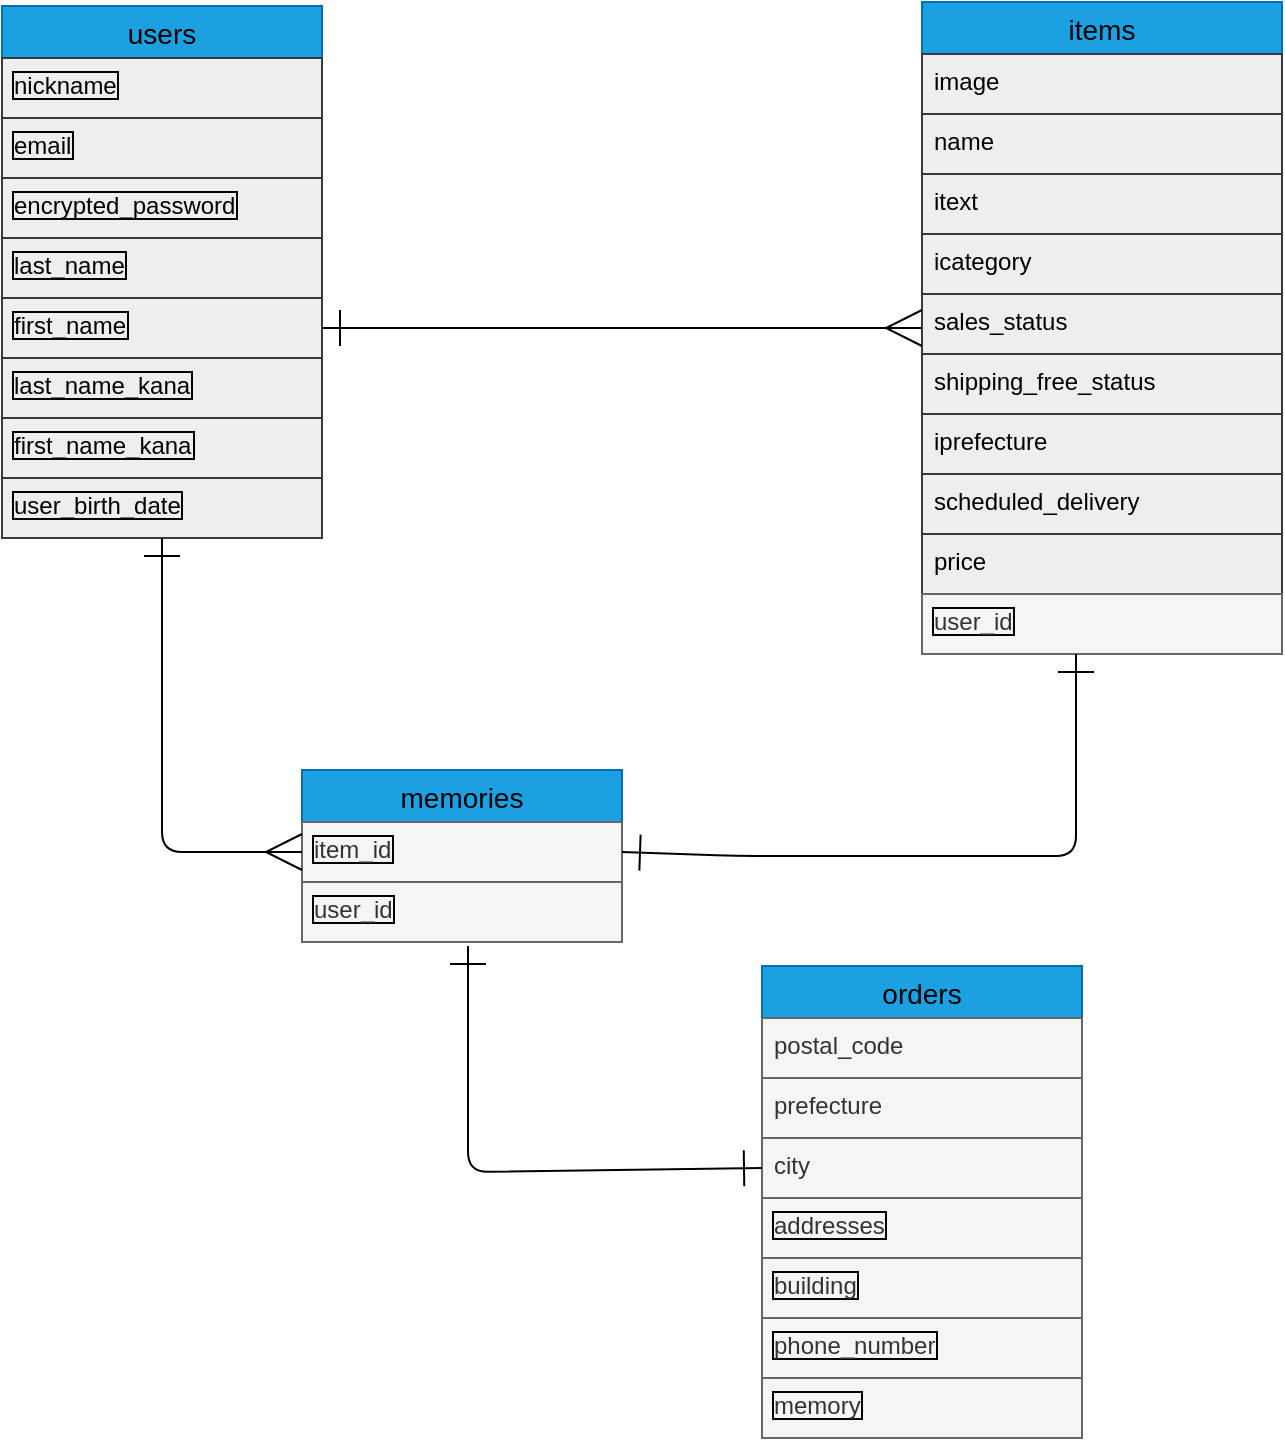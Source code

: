 <mxfile>
    <diagram id="N0OGKD8bg48eGIG4hcQn" name="ページ1">
        <mxGraphModel dx="918" dy="477" grid="1" gridSize="10" guides="1" tooltips="1" connect="1" arrows="1" fold="1" page="1" pageScale="1" pageWidth="827" pageHeight="1169" math="0" shadow="0">
            <root>
                <mxCell id="0"/>
                <mxCell id="1" parent="0"/>
                <mxCell id="15" value="users" style="swimlane;fontStyle=0;childLayout=stackLayout;horizontal=1;startSize=26;horizontalStack=0;resizeParent=1;resizeParentMax=0;resizeLast=0;collapsible=1;marginBottom=0;align=center;fontSize=14;fillColor=#1ba1e2;fontColor=#000000;strokeColor=#006EAF;" parent="1" vertex="1">
                    <mxGeometry x="80" y="160" width="160" height="266" as="geometry"/>
                </mxCell>
                <mxCell id="16" value="nickname" style="text;spacingLeft=4;spacingRight=4;overflow=hidden;rotatable=0;points=[[0,0.5],[1,0.5]];portConstraint=eastwest;fontSize=12;fillColor=#eeeeee;strokeColor=#36393d;fontColor=#000000;labelBorderColor=default;" parent="15" vertex="1">
                    <mxGeometry y="26" width="160" height="30" as="geometry"/>
                </mxCell>
                <mxCell id="17" value="email" style="text;spacingLeft=4;spacingRight=4;overflow=hidden;rotatable=0;points=[[0,0.5],[1,0.5]];portConstraint=eastwest;fontSize=12;fillColor=#eeeeee;strokeColor=#36393d;fontColor=#000000;labelBorderColor=default;" parent="15" vertex="1">
                    <mxGeometry y="56" width="160" height="30" as="geometry"/>
                </mxCell>
                <mxCell id="18" value="encrypted_password" style="text;spacingLeft=4;spacingRight=4;overflow=hidden;rotatable=0;points=[[0,0.5],[1,0.5]];portConstraint=eastwest;fontSize=12;fillColor=#eeeeee;strokeColor=#36393d;fontColor=#000000;labelBorderColor=default;" parent="15" vertex="1">
                    <mxGeometry y="86" width="160" height="30" as="geometry"/>
                </mxCell>
                <mxCell id="43" value="last_name" style="text;spacingLeft=4;spacingRight=4;overflow=hidden;rotatable=0;points=[[0,0.5],[1,0.5]];portConstraint=eastwest;fontSize=12;fillColor=#eeeeee;strokeColor=#36393d;fontColor=#000000;labelBorderColor=default;" vertex="1" parent="15">
                    <mxGeometry y="116" width="160" height="30" as="geometry"/>
                </mxCell>
                <mxCell id="44" value="first_name" style="text;spacingLeft=4;spacingRight=4;overflow=hidden;rotatable=0;points=[[0,0.5],[1,0.5]];portConstraint=eastwest;fontSize=12;fillColor=#eeeeee;strokeColor=#36393d;fontColor=#000000;labelBorderColor=default;" vertex="1" parent="15">
                    <mxGeometry y="146" width="160" height="30" as="geometry"/>
                </mxCell>
                <mxCell id="45" value="last_name_kana" style="text;spacingLeft=4;spacingRight=4;overflow=hidden;rotatable=0;points=[[0,0.5],[1,0.5]];portConstraint=eastwest;fontSize=12;fillColor=#eeeeee;strokeColor=#36393d;fontColor=#000000;labelBorderColor=default;" vertex="1" parent="15">
                    <mxGeometry y="176" width="160" height="30" as="geometry"/>
                </mxCell>
                <mxCell id="46" value="first_name_kana" style="text;spacingLeft=4;spacingRight=4;overflow=hidden;rotatable=0;points=[[0,0.5],[1,0.5]];portConstraint=eastwest;fontSize=12;fillColor=#eeeeee;strokeColor=#36393d;fontColor=#000000;labelBorderColor=default;" vertex="1" parent="15">
                    <mxGeometry y="206" width="160" height="30" as="geometry"/>
                </mxCell>
                <mxCell id="48" value="user_birth_date" style="text;spacingLeft=4;spacingRight=4;overflow=hidden;rotatable=0;points=[[0,0.5],[1,0.5]];portConstraint=eastwest;fontSize=12;fillColor=#eeeeee;strokeColor=#36393d;fontColor=#000000;labelBorderColor=default;" vertex="1" parent="15">
                    <mxGeometry y="236" width="160" height="30" as="geometry"/>
                </mxCell>
                <mxCell id="21" value="items" style="swimlane;fontStyle=0;childLayout=stackLayout;horizontal=1;startSize=26;horizontalStack=0;resizeParent=1;resizeParentMax=0;resizeLast=0;collapsible=1;marginBottom=0;align=center;fontSize=14;fillColor=#1ba1e2;fontColor=#000000;strokeColor=#006EAF;" parent="1" vertex="1">
                    <mxGeometry x="540" y="158" width="180" height="326" as="geometry">
                        <mxRectangle x="380" y="160" width="90" height="26" as="alternateBounds"/>
                    </mxGeometry>
                </mxCell>
                <mxCell id="22" value="image" style="text;strokeColor=#36393d;fillColor=#eeeeee;spacingLeft=4;spacingRight=4;overflow=hidden;rotatable=0;points=[[0,0.5],[1,0.5]];portConstraint=eastwest;fontSize=12;fontColor=#000000;" parent="21" vertex="1">
                    <mxGeometry y="26" width="180" height="30" as="geometry"/>
                </mxCell>
                <mxCell id="23" value="name" style="text;strokeColor=#36393d;fillColor=#eeeeee;spacingLeft=4;spacingRight=4;overflow=hidden;rotatable=0;points=[[0,0.5],[1,0.5]];portConstraint=eastwest;fontSize=12;fontColor=#000000;" parent="21" vertex="1">
                    <mxGeometry y="56" width="180" height="30" as="geometry"/>
                </mxCell>
                <mxCell id="24" value="itext" style="text;strokeColor=#36393d;fillColor=#eeeeee;spacingLeft=4;spacingRight=4;overflow=hidden;rotatable=0;points=[[0,0.5],[1,0.5]];portConstraint=eastwest;fontSize=12;fontColor=#000000;" parent="21" vertex="1">
                    <mxGeometry y="86" width="180" height="30" as="geometry"/>
                </mxCell>
                <mxCell id="38" value="icategory" style="text;strokeColor=#36393d;fillColor=#eeeeee;spacingLeft=4;spacingRight=4;overflow=hidden;rotatable=0;points=[[0,0.5],[1,0.5]];portConstraint=eastwest;fontSize=12;fontColor=#000000;" vertex="1" parent="21">
                    <mxGeometry y="116" width="180" height="30" as="geometry"/>
                </mxCell>
                <mxCell id="31" value="sales_status" style="text;strokeColor=#36393d;fillColor=#eeeeee;spacingLeft=4;spacingRight=4;overflow=hidden;rotatable=0;points=[[0,0.5],[1,0.5]];portConstraint=eastwest;fontSize=12;fontColor=#000000;" vertex="1" parent="21">
                    <mxGeometry y="146" width="180" height="30" as="geometry"/>
                </mxCell>
                <mxCell id="39" value="shipping_free_status" style="text;strokeColor=#36393d;fillColor=#eeeeee;spacingLeft=4;spacingRight=4;overflow=hidden;rotatable=0;points=[[0,0.5],[1,0.5]];portConstraint=eastwest;fontSize=12;fontColor=#000000;" vertex="1" parent="21">
                    <mxGeometry y="176" width="180" height="30" as="geometry"/>
                </mxCell>
                <mxCell id="40" value="iprefecture" style="text;strokeColor=#36393d;fillColor=#eeeeee;spacingLeft=4;spacingRight=4;overflow=hidden;rotatable=0;points=[[0,0.5],[1,0.5]];portConstraint=eastwest;fontSize=12;fontColor=#000000;" vertex="1" parent="21">
                    <mxGeometry y="206" width="180" height="30" as="geometry"/>
                </mxCell>
                <mxCell id="41" value="scheduled_delivery" style="text;strokeColor=#36393d;fillColor=#eeeeee;spacingLeft=4;spacingRight=4;overflow=hidden;rotatable=0;points=[[0,0.5],[1,0.5]];portConstraint=eastwest;fontSize=12;fontColor=#000000;" vertex="1" parent="21">
                    <mxGeometry y="236" width="180" height="30" as="geometry"/>
                </mxCell>
                <mxCell id="42" value="price" style="text;strokeColor=#36393d;fillColor=#eeeeee;spacingLeft=4;spacingRight=4;overflow=hidden;rotatable=0;points=[[0,0.5],[1,0.5]];portConstraint=eastwest;fontSize=12;fontColor=#000000;" vertex="1" parent="21">
                    <mxGeometry y="266" width="180" height="30" as="geometry"/>
                </mxCell>
                <mxCell id="62" value="user_id" style="text;strokeColor=#666666;fillColor=#f5f5f5;spacingLeft=4;spacingRight=4;overflow=hidden;rotatable=0;points=[[0,0.5],[1,0.5]];portConstraint=eastwest;fontSize=12;labelBorderColor=default;fontColor=#333333;" vertex="1" parent="21">
                    <mxGeometry y="296" width="180" height="30" as="geometry"/>
                </mxCell>
                <mxCell id="25" style="edgeStyle=none;html=1;startArrow=ERone;startFill=0;exitX=1;exitY=0.5;exitDx=0;exitDy=0;endArrow=ERmany;endFill=0;strokeWidth=1;endSize=16;startSize=16;" parent="1" edge="1" source="44">
                    <mxGeometry relative="1" as="geometry">
                        <mxPoint x="240.96" y="309.58" as="sourcePoint"/>
                        <mxPoint x="540" y="321" as="targetPoint"/>
                        <Array as="points"/>
                    </mxGeometry>
                </mxCell>
                <mxCell id="27" value="orders" style="swimlane;fontStyle=0;childLayout=stackLayout;horizontal=1;startSize=26;horizontalStack=0;resizeParent=1;resizeParentMax=0;resizeLast=0;collapsible=1;marginBottom=0;align=center;fontSize=14;fillColor=#1ba1e2;strokeColor=#006EAF;fontColor=#000000;" parent="1" vertex="1">
                    <mxGeometry x="460" y="640" width="160" height="236" as="geometry"/>
                </mxCell>
                <mxCell id="28" value="postal_code" style="text;strokeColor=#666666;fillColor=#f5f5f5;spacingLeft=4;spacingRight=4;overflow=hidden;rotatable=0;points=[[0,0.5],[1,0.5]];portConstraint=eastwest;fontSize=12;fontColor=#333333;" parent="27" vertex="1">
                    <mxGeometry y="26" width="160" height="30" as="geometry"/>
                </mxCell>
                <mxCell id="29" value="prefecture" style="text;strokeColor=#666666;fillColor=#f5f5f5;spacingLeft=4;spacingRight=4;overflow=hidden;rotatable=0;points=[[0,0.5],[1,0.5]];portConstraint=eastwest;fontSize=12;fontColor=#333333;" parent="27" vertex="1">
                    <mxGeometry y="56" width="160" height="30" as="geometry"/>
                </mxCell>
                <mxCell id="30" value="city" style="text;strokeColor=#666666;fillColor=#f5f5f5;spacingLeft=4;spacingRight=4;overflow=hidden;rotatable=0;points=[[0,0.5],[1,0.5]];portConstraint=eastwest;fontSize=12;fontColor=#333333;" parent="27" vertex="1">
                    <mxGeometry y="86" width="160" height="30" as="geometry"/>
                </mxCell>
                <mxCell id="50" value="addresses" style="text;strokeColor=#666666;fillColor=#f5f5f5;spacingLeft=4;spacingRight=4;overflow=hidden;rotatable=0;points=[[0,0.5],[1,0.5]];portConstraint=eastwest;fontSize=12;labelBorderColor=default;fontColor=#333333;" vertex="1" parent="27">
                    <mxGeometry y="116" width="160" height="30" as="geometry"/>
                </mxCell>
                <mxCell id="51" value="building" style="text;strokeColor=#666666;fillColor=#f5f5f5;spacingLeft=4;spacingRight=4;overflow=hidden;rotatable=0;points=[[0,0.5],[1,0.5]];portConstraint=eastwest;fontSize=12;labelBorderColor=default;fontColor=#333333;" vertex="1" parent="27">
                    <mxGeometry y="146" width="160" height="30" as="geometry"/>
                </mxCell>
                <mxCell id="52" value="phone_number" style="text;strokeColor=#666666;fillColor=#f5f5f5;spacingLeft=4;spacingRight=4;overflow=hidden;rotatable=0;points=[[0,0.5],[1,0.5]];portConstraint=eastwest;fontSize=12;labelBorderColor=default;fontColor=#333333;" vertex="1" parent="27">
                    <mxGeometry y="176" width="160" height="30" as="geometry"/>
                </mxCell>
                <mxCell id="75" value="memory" style="text;strokeColor=#666666;fillColor=#f5f5f5;spacingLeft=4;spacingRight=4;overflow=hidden;rotatable=0;points=[[0,0.5],[1,0.5]];portConstraint=eastwest;fontSize=12;labelBorderColor=default;fontColor=#333333;" vertex="1" parent="27">
                    <mxGeometry y="206" width="160" height="30" as="geometry"/>
                </mxCell>
                <mxCell id="54" value="memories" style="swimlane;fontStyle=0;childLayout=stackLayout;horizontal=1;startSize=26;horizontalStack=0;resizeParent=1;resizeParentMax=0;resizeLast=0;collapsible=1;marginBottom=0;align=center;fontSize=14;labelBorderColor=none;fillColor=#1ba1e2;strokeColor=#006EAF;fontColor=#000000;" vertex="1" parent="1">
                    <mxGeometry x="230" y="542" width="160" height="86" as="geometry"/>
                </mxCell>
                <mxCell id="55" value="item_id" style="text;strokeColor=#666666;fillColor=#f5f5f5;spacingLeft=4;spacingRight=4;overflow=hidden;rotatable=0;points=[[0,0.5],[1,0.5]];portConstraint=eastwest;fontSize=12;labelBorderColor=default;fontColor=#333333;" vertex="1" parent="54">
                    <mxGeometry y="26" width="160" height="30" as="geometry"/>
                </mxCell>
                <mxCell id="57" value="user_id" style="text;strokeColor=#666666;fillColor=#f5f5f5;spacingLeft=4;spacingRight=4;overflow=hidden;rotatable=0;points=[[0,0.5],[1,0.5]];portConstraint=eastwest;fontSize=12;labelBorderColor=default;fontColor=#333333;" vertex="1" parent="54">
                    <mxGeometry y="56" width="160" height="30" as="geometry"/>
                </mxCell>
                <mxCell id="60" style="edgeStyle=none;html=1;entryX=0;entryY=0.5;entryDx=0;entryDy=0;startArrow=ERone;startFill=0;exitX=0.5;exitY=1;exitDx=0;exitDy=0;endArrow=ERmany;endFill=0;strokeWidth=1;endSize=16;startSize=16;" edge="1" parent="1" source="15" target="55">
                    <mxGeometry relative="1" as="geometry">
                        <mxPoint x="100" y="510" as="sourcePoint"/>
                        <mxPoint x="240" y="510" as="targetPoint"/>
                        <Array as="points">
                            <mxPoint x="160" y="583"/>
                        </Array>
                    </mxGeometry>
                </mxCell>
                <mxCell id="63" style="edgeStyle=none;html=1;startArrow=ERone;startFill=0;endArrow=ERone;endFill=0;strokeWidth=1;endSize=16;startSize=16;entryX=0.5;entryY=1;entryDx=0;entryDy=0;exitX=1;exitY=0.5;exitDx=0;exitDy=0;" edge="1" parent="1" source="55">
                    <mxGeometry relative="1" as="geometry">
                        <mxPoint x="387" y="583" as="sourcePoint"/>
                        <mxPoint x="617" y="484" as="targetPoint"/>
                        <Array as="points">
                            <mxPoint x="447" y="585"/>
                            <mxPoint x="617" y="585"/>
                        </Array>
                    </mxGeometry>
                </mxCell>
                <mxCell id="70" style="edgeStyle=none;html=1;startArrow=ERone;startFill=0;endArrow=ERone;endFill=0;strokeWidth=1;endSize=16;startSize=16;entryX=0;entryY=0.5;entryDx=0;entryDy=0;" edge="1" parent="1" target="30">
                    <mxGeometry relative="1" as="geometry">
                        <mxPoint x="313" y="630" as="sourcePoint"/>
                        <mxPoint x="330" y="660" as="targetPoint"/>
                        <Array as="points">
                            <mxPoint x="313" y="743"/>
                        </Array>
                    </mxGeometry>
                </mxCell>
            </root>
        </mxGraphModel>
    </diagram>
</mxfile>